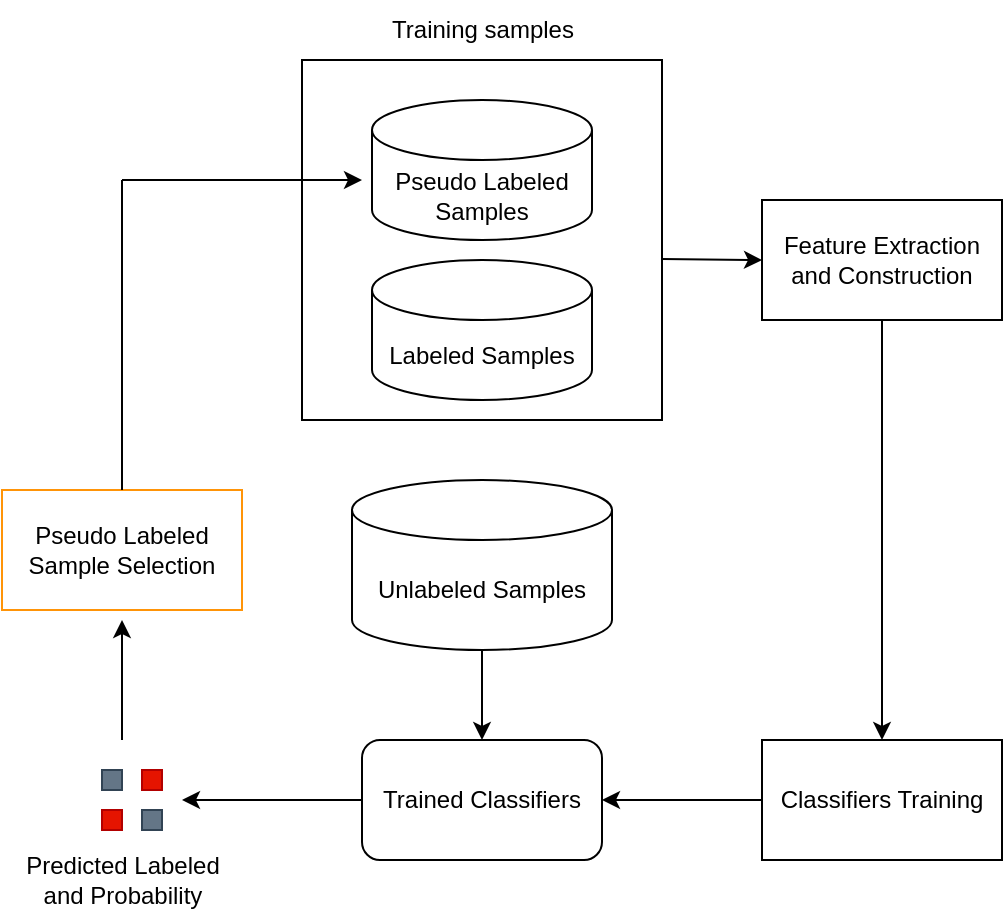<mxfile version="21.3.3" type="github">
  <diagram id="C5RBs43oDa-KdzZeNtuy" name="Page-1">
    <mxGraphModel dx="830" dy="507" grid="0" gridSize="10" guides="1" tooltips="1" connect="1" arrows="1" fold="1" page="1" pageScale="1" pageWidth="827" pageHeight="1169" background="#ffffff" math="0" shadow="0">
      <root>
        <mxCell id="WIyWlLk6GJQsqaUBKTNV-0" />
        <mxCell id="WIyWlLk6GJQsqaUBKTNV-1" parent="WIyWlLk6GJQsqaUBKTNV-0" />
        <mxCell id="rvLGCXo1_rJOp-9qlf7R-53" value="Feature Extraction and Construction" style="rounded=0;whiteSpace=wrap;html=1;" vertex="1" parent="WIyWlLk6GJQsqaUBKTNV-1">
          <mxGeometry x="620" y="440" width="120" height="60" as="geometry" />
        </mxCell>
        <mxCell id="rvLGCXo1_rJOp-9qlf7R-54" value="Training samples" style="text;html=1;align=center;verticalAlign=middle;resizable=0;points=[];autosize=1;strokeColor=none;fillColor=none;" vertex="1" parent="WIyWlLk6GJQsqaUBKTNV-1">
          <mxGeometry x="425" y="340" width="110" height="30" as="geometry" />
        </mxCell>
        <mxCell id="rvLGCXo1_rJOp-9qlf7R-64" value="" style="endArrow=classic;html=1;rounded=0;exitX=1;exitY=0.553;exitDx=0;exitDy=0;exitPerimeter=0;entryX=0;entryY=0.5;entryDx=0;entryDy=0;" edge="1" parent="WIyWlLk6GJQsqaUBKTNV-1" source="rvLGCXo1_rJOp-9qlf7R-46" target="rvLGCXo1_rJOp-9qlf7R-53">
          <mxGeometry width="50" height="50" relative="1" as="geometry">
            <mxPoint x="580" y="495" as="sourcePoint" />
            <mxPoint x="630" y="445" as="targetPoint" />
          </mxGeometry>
        </mxCell>
        <mxCell id="rvLGCXo1_rJOp-9qlf7R-65" value="" style="group" vertex="1" connectable="0" parent="WIyWlLk6GJQsqaUBKTNV-1">
          <mxGeometry x="390" y="370" width="280" height="280" as="geometry" />
        </mxCell>
        <mxCell id="rvLGCXo1_rJOp-9qlf7R-46" value="" style="whiteSpace=wrap;html=1;aspect=fixed;" vertex="1" parent="rvLGCXo1_rJOp-9qlf7R-65">
          <mxGeometry width="180" height="180" as="geometry" />
        </mxCell>
        <mxCell id="rvLGCXo1_rJOp-9qlf7R-56" value="Pseudo Labeled Samples" style="shape=cylinder3;whiteSpace=wrap;html=1;boundedLbl=1;backgroundOutline=1;size=15;" vertex="1" parent="rvLGCXo1_rJOp-9qlf7R-65">
          <mxGeometry x="35" y="20" width="110" height="70" as="geometry" />
        </mxCell>
        <mxCell id="rvLGCXo1_rJOp-9qlf7R-57" value="Labeled Samples" style="shape=cylinder3;whiteSpace=wrap;html=1;boundedLbl=1;backgroundOutline=1;size=15;" vertex="1" parent="rvLGCXo1_rJOp-9qlf7R-65">
          <mxGeometry x="35" y="100" width="110" height="70" as="geometry" />
        </mxCell>
        <mxCell id="rvLGCXo1_rJOp-9qlf7R-63" value="Unlabeled Samples" style="shape=cylinder3;whiteSpace=wrap;html=1;boundedLbl=1;backgroundOutline=1;size=15;movable=1;resizable=1;rotatable=1;deletable=1;editable=1;locked=0;connectable=1;" vertex="1" parent="rvLGCXo1_rJOp-9qlf7R-65">
          <mxGeometry x="25" y="210" width="130" height="85" as="geometry" />
        </mxCell>
        <mxCell id="rvLGCXo1_rJOp-9qlf7R-78" value="" style="endArrow=classic;html=1;rounded=0;exitX=0.5;exitY=1;exitDx=0;exitDy=0;" edge="1" parent="WIyWlLk6GJQsqaUBKTNV-1" source="rvLGCXo1_rJOp-9qlf7R-53" target="rvLGCXo1_rJOp-9qlf7R-80">
          <mxGeometry width="50" height="50" relative="1" as="geometry">
            <mxPoint x="630" y="600" as="sourcePoint" />
            <mxPoint x="680" y="550" as="targetPoint" />
          </mxGeometry>
        </mxCell>
        <mxCell id="rvLGCXo1_rJOp-9qlf7R-82" style="edgeStyle=orthogonalEdgeStyle;rounded=0;orthogonalLoop=1;jettySize=auto;html=1;entryX=1;entryY=0.5;entryDx=0;entryDy=0;" edge="1" parent="WIyWlLk6GJQsqaUBKTNV-1" source="rvLGCXo1_rJOp-9qlf7R-80" target="rvLGCXo1_rJOp-9qlf7R-83">
          <mxGeometry relative="1" as="geometry">
            <mxPoint x="550" y="710" as="targetPoint" />
          </mxGeometry>
        </mxCell>
        <mxCell id="rvLGCXo1_rJOp-9qlf7R-80" value="Classifiers Training" style="rounded=0;whiteSpace=wrap;html=1;" vertex="1" parent="WIyWlLk6GJQsqaUBKTNV-1">
          <mxGeometry x="620" y="710" width="120" height="60" as="geometry" />
        </mxCell>
        <mxCell id="rvLGCXo1_rJOp-9qlf7R-90" style="edgeStyle=orthogonalEdgeStyle;rounded=0;orthogonalLoop=1;jettySize=auto;html=1;exitX=0;exitY=0.5;exitDx=0;exitDy=0;" edge="1" parent="WIyWlLk6GJQsqaUBKTNV-1" source="rvLGCXo1_rJOp-9qlf7R-83">
          <mxGeometry relative="1" as="geometry">
            <mxPoint x="330" y="740" as="targetPoint" />
          </mxGeometry>
        </mxCell>
        <mxCell id="rvLGCXo1_rJOp-9qlf7R-83" value="Trained Classifiers" style="rounded=1;whiteSpace=wrap;html=1;" vertex="1" parent="WIyWlLk6GJQsqaUBKTNV-1">
          <mxGeometry x="420" y="710" width="120" height="60" as="geometry" />
        </mxCell>
        <mxCell id="rvLGCXo1_rJOp-9qlf7R-89" style="edgeStyle=orthogonalEdgeStyle;rounded=0;orthogonalLoop=1;jettySize=auto;html=1;entryX=0.5;entryY=0;entryDx=0;entryDy=0;" edge="1" parent="WIyWlLk6GJQsqaUBKTNV-1" source="rvLGCXo1_rJOp-9qlf7R-63" target="rvLGCXo1_rJOp-9qlf7R-83">
          <mxGeometry relative="1" as="geometry" />
        </mxCell>
        <mxCell id="rvLGCXo1_rJOp-9qlf7R-97" value="Predicted Labeled &lt;br&gt;and Probability" style="text;html=1;align=center;verticalAlign=middle;resizable=0;points=[];autosize=1;strokeColor=none;fillColor=none;" vertex="1" parent="WIyWlLk6GJQsqaUBKTNV-1">
          <mxGeometry x="240" y="760" width="120" height="40" as="geometry" />
        </mxCell>
        <mxCell id="rvLGCXo1_rJOp-9qlf7R-98" value="" style="group" vertex="1" connectable="0" parent="WIyWlLk6GJQsqaUBKTNV-1">
          <mxGeometry x="290" y="725" width="30" height="30" as="geometry" />
        </mxCell>
        <mxCell id="rvLGCXo1_rJOp-9qlf7R-92" value="" style="whiteSpace=wrap;html=1;aspect=fixed;fillColor=#647687;fontColor=#ffffff;strokeColor=#314354;" vertex="1" parent="rvLGCXo1_rJOp-9qlf7R-98">
          <mxGeometry width="10" height="10" as="geometry" />
        </mxCell>
        <mxCell id="rvLGCXo1_rJOp-9qlf7R-93" value="" style="whiteSpace=wrap;html=1;aspect=fixed;fillColor=#e51400;fontColor=#ffffff;strokeColor=#B20000;" vertex="1" parent="rvLGCXo1_rJOp-9qlf7R-98">
          <mxGeometry x="20" width="10" height="10" as="geometry" />
        </mxCell>
        <mxCell id="rvLGCXo1_rJOp-9qlf7R-94" value="" style="whiteSpace=wrap;html=1;aspect=fixed;fillColor=#e51400;fontColor=#ffffff;strokeColor=#B20000;" vertex="1" parent="rvLGCXo1_rJOp-9qlf7R-98">
          <mxGeometry y="20" width="10" height="10" as="geometry" />
        </mxCell>
        <mxCell id="rvLGCXo1_rJOp-9qlf7R-95" value="" style="whiteSpace=wrap;html=1;aspect=fixed;fillColor=#647687;fontColor=#ffffff;strokeColor=#314354;" vertex="1" parent="rvLGCXo1_rJOp-9qlf7R-98">
          <mxGeometry x="20" y="20" width="10" height="10" as="geometry" />
        </mxCell>
        <mxCell id="rvLGCXo1_rJOp-9qlf7R-100" value="" style="endArrow=classic;html=1;rounded=0;" edge="1" parent="WIyWlLk6GJQsqaUBKTNV-1">
          <mxGeometry width="50" height="50" relative="1" as="geometry">
            <mxPoint x="300" y="710" as="sourcePoint" />
            <mxPoint x="300" y="650" as="targetPoint" />
          </mxGeometry>
        </mxCell>
        <mxCell id="rvLGCXo1_rJOp-9qlf7R-101" value="Pseudo Labeled Sample Selection" style="rounded=0;whiteSpace=wrap;html=1;strokeColor=#FF9408;" vertex="1" parent="WIyWlLk6GJQsqaUBKTNV-1">
          <mxGeometry x="240" y="585" width="120" height="60" as="geometry" />
        </mxCell>
        <mxCell id="rvLGCXo1_rJOp-9qlf7R-103" value="" style="endArrow=none;html=1;rounded=0;" edge="1" parent="WIyWlLk6GJQsqaUBKTNV-1">
          <mxGeometry width="50" height="50" relative="1" as="geometry">
            <mxPoint x="300" y="585" as="sourcePoint" />
            <mxPoint x="300" y="430" as="targetPoint" />
          </mxGeometry>
        </mxCell>
        <mxCell id="rvLGCXo1_rJOp-9qlf7R-104" value="" style="endArrow=classic;html=1;rounded=0;" edge="1" parent="WIyWlLk6GJQsqaUBKTNV-1">
          <mxGeometry width="50" height="50" relative="1" as="geometry">
            <mxPoint x="300" y="430" as="sourcePoint" />
            <mxPoint x="420" y="430" as="targetPoint" />
          </mxGeometry>
        </mxCell>
      </root>
    </mxGraphModel>
  </diagram>
</mxfile>
